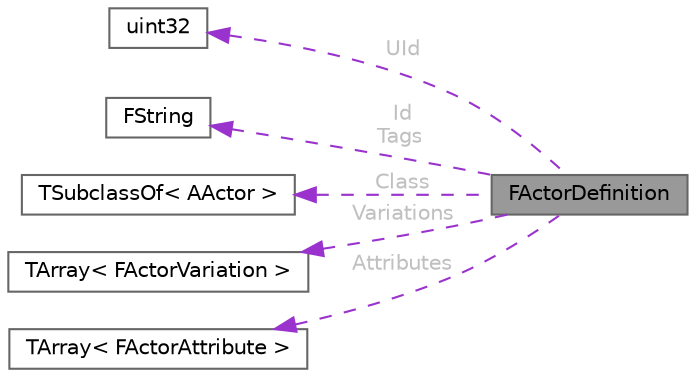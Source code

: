 digraph "FActorDefinition"
{
 // INTERACTIVE_SVG=YES
 // LATEX_PDF_SIZE
  bgcolor="transparent";
  edge [fontname=Helvetica,fontsize=10,labelfontname=Helvetica,labelfontsize=10];
  node [fontname=Helvetica,fontsize=10,shape=box,height=0.2,width=0.4];
  rankdir="LR";
  Node1 [id="Node000001",label="FActorDefinition",height=0.2,width=0.4,color="gray40", fillcolor="grey60", style="filled", fontcolor="black",tooltip="A definition of a Carla Actor with all the variation and attributes."];
  Node2 -> Node1 [id="edge1_Node000001_Node000002",dir="back",color="darkorchid3",style="dashed",tooltip=" ",label=" UId",fontcolor="grey" ];
  Node2 [id="Node000002",label="uint32",height=0.2,width=0.4,color="gray40", fillcolor="white", style="filled",tooltip=" "];
  Node3 -> Node1 [id="edge2_Node000001_Node000003",dir="back",color="darkorchid3",style="dashed",tooltip=" ",label=" Id\nTags",fontcolor="grey" ];
  Node3 [id="Node000003",label="FString",height=0.2,width=0.4,color="gray40", fillcolor="white", style="filled",tooltip=" "];
  Node4 -> Node1 [id="edge3_Node000001_Node000004",dir="back",color="darkorchid3",style="dashed",tooltip=" ",label=" Class",fontcolor="grey" ];
  Node4 [id="Node000004",label="TSubclassOf\< AActor \>",height=0.2,width=0.4,color="gray40", fillcolor="white", style="filled",tooltip=" "];
  Node5 -> Node1 [id="edge4_Node000001_Node000005",dir="back",color="darkorchid3",style="dashed",tooltip=" ",label=" Variations",fontcolor="grey" ];
  Node5 [id="Node000005",label="TArray\< FActorVariation \>",height=0.2,width=0.4,color="gray40", fillcolor="white", style="filled",tooltip=" "];
  Node6 -> Node1 [id="edge5_Node000001_Node000006",dir="back",color="darkorchid3",style="dashed",tooltip=" ",label=" Attributes",fontcolor="grey" ];
  Node6 [id="Node000006",label="TArray\< FActorAttribute \>",height=0.2,width=0.4,color="gray40", fillcolor="white", style="filled",tooltip=" "];
}
